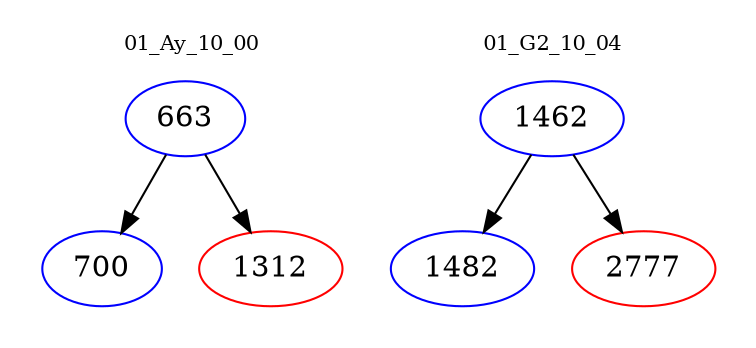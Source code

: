 digraph{
subgraph cluster_0 {
color = white
label = "01_Ay_10_00";
fontsize=10;
T0_663 [label="663", color="blue"]
T0_663 -> T0_700 [color="black"]
T0_700 [label="700", color="blue"]
T0_663 -> T0_1312 [color="black"]
T0_1312 [label="1312", color="red"]
}
subgraph cluster_1 {
color = white
label = "01_G2_10_04";
fontsize=10;
T1_1462 [label="1462", color="blue"]
T1_1462 -> T1_1482 [color="black"]
T1_1482 [label="1482", color="blue"]
T1_1462 -> T1_2777 [color="black"]
T1_2777 [label="2777", color="red"]
}
}
